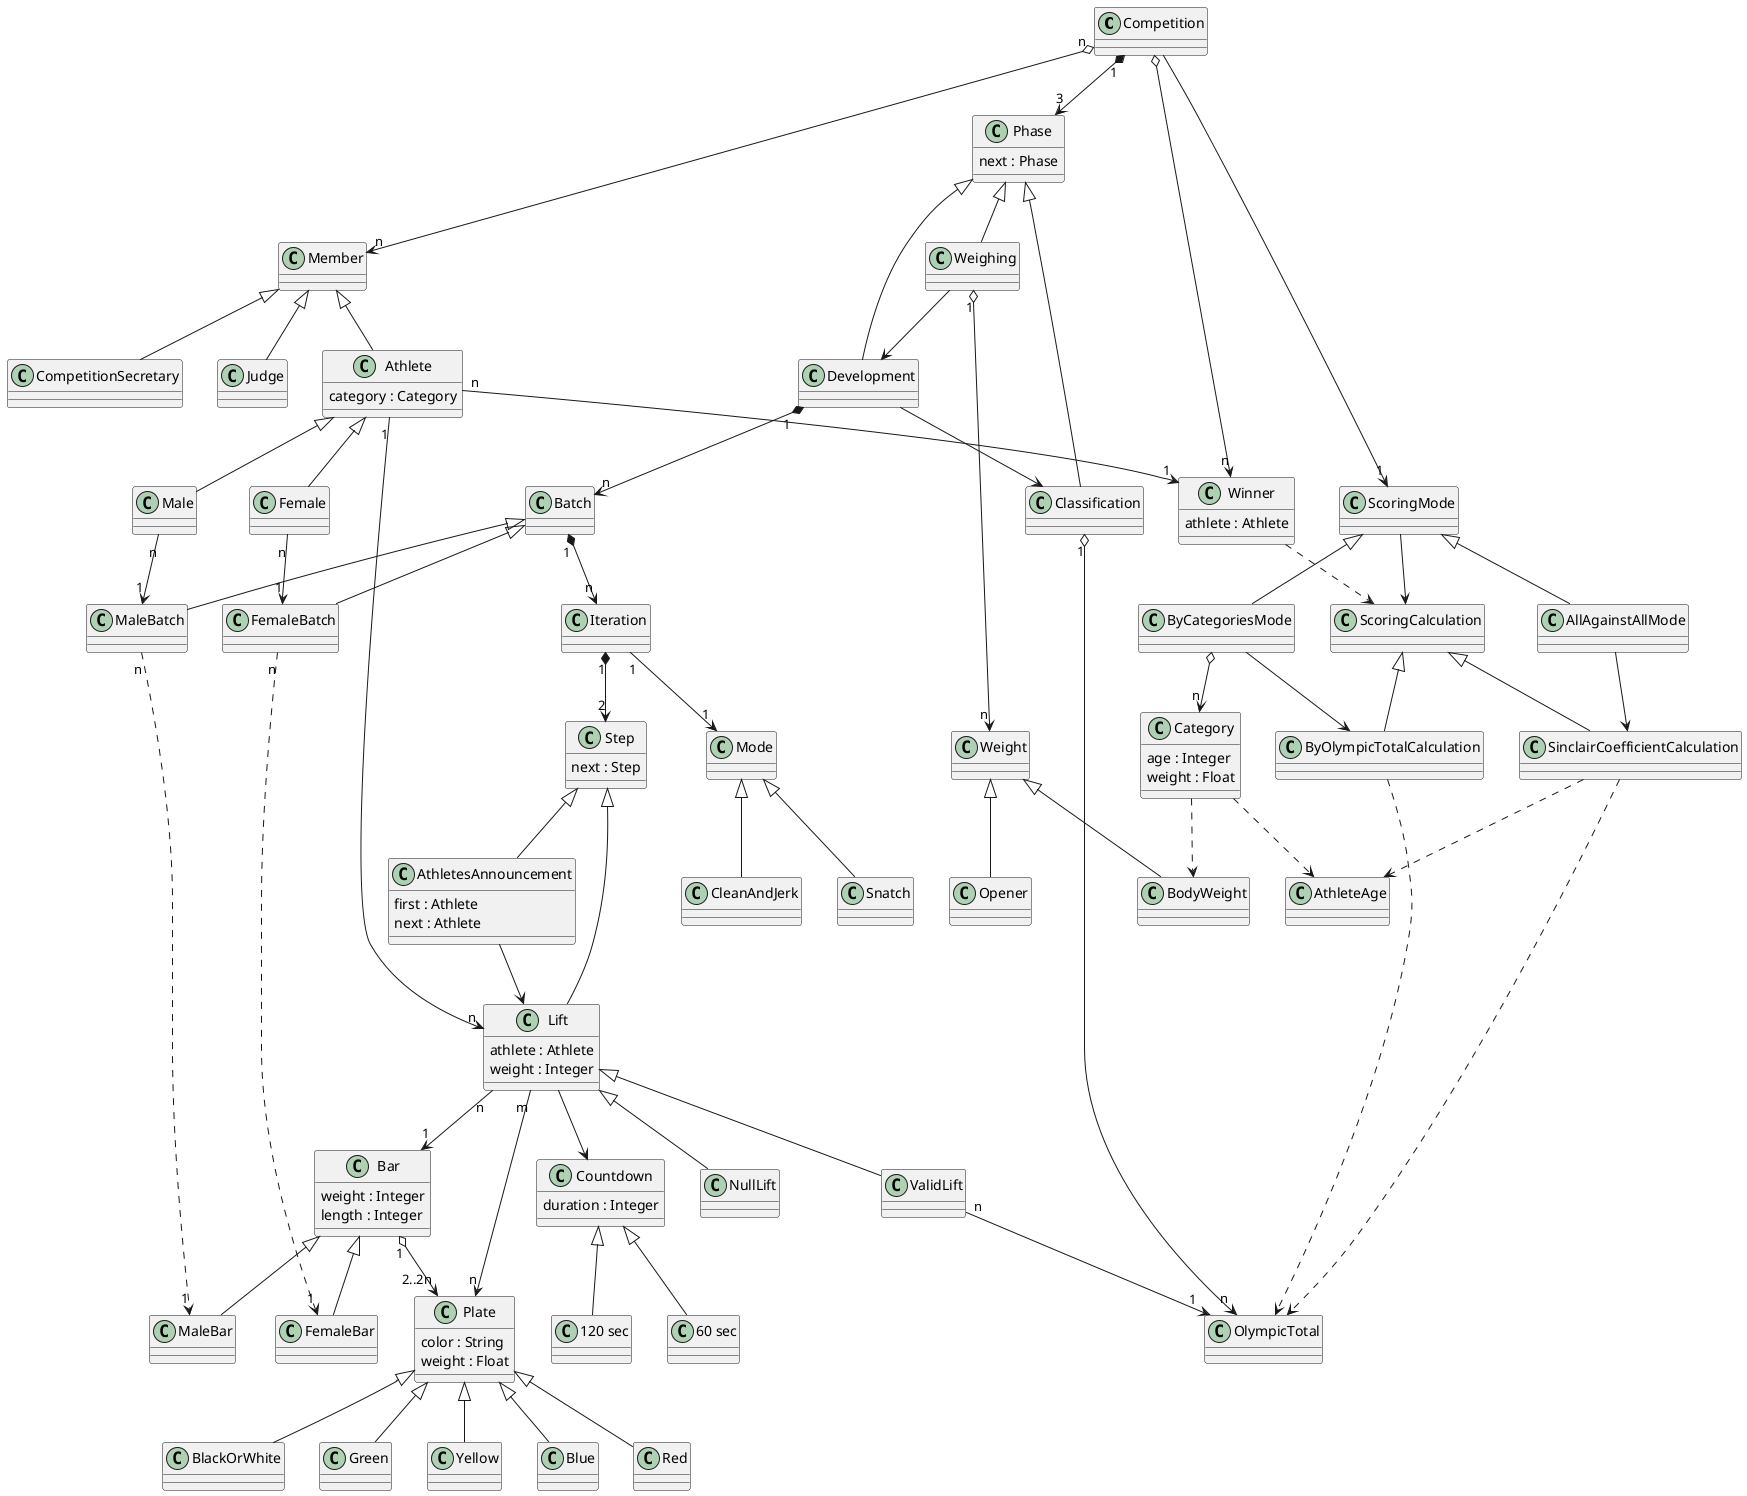 @startuml
class Competition
class Winner {
  athlete : Athlete
}

' Members

class Member
class Athlete {
  category : Category
}
class Male
class Female
class Judge
class CompetitionSecretary

' Competition phases

class Phase {
  next : Phase
}
class Weighing
class Development
class Classification

class Batch
class MaleBatch
class FemaleBatch
class Iteration

class Mode
class Snatch
class CleanAndJerk

class Step {
  next : Step
}
class AthletesAnnouncement {
  first : Athlete
  next : Athlete
}
class Lift {
  athlete : Athlete
  weight : Integer
}
class ValidLift
class NullLift

class Countdown {
  duration : Integer
}
class "60 sec" as SimpleCountdown
class "120 sec" as DoubleCountdown


' Bars and plates

class Bar {
  weight : Integer
  length : Integer
}
class MaleBar
class FemaleBar

class Plate {
  color : String
  weight : Float
}

class BlackOrWhite
class Green
class Yellow
class Blue
class Red

' Categories and parameters

class Category {
  age : Integer
  weight : Float
}

class AthleteAge

class Weight
class BodyWeight
class Opener
class OlympicTotal

' Scoring

class ScoringMode
class ByCategoriesMode
class AllAgainstAllMode

class ScoringCalculation
class ByOlympicTotalCalculation
class SinclairCoefficientCalculation

'''''

Competition "1" *--> "3" Phase
Competition "n" o--> "n" Member
Member <|-- Athlete
Athlete <|-- Male
Athlete <|-- Female
Athlete "1" --> "n" Lift
Member <|-- Judge
Member <|-- CompetitionSecretary
Phase <|-- Weighing
Phase <|-- Development
Phase <|-- Classification
Weighing --> Development
Development --> Classification
Classification "1" o--> "n" OlympicTotal
Weighing "1" o--> "n" Weight
Weight <|-- BodyWeight
Weight <|-- Opener
Development "1" *--> "n" Batch
Batch <|-- MaleBatch
Batch <|-- FemaleBatch
Male "n" --> "1" MaleBatch
Female "n" --> "1" FemaleBatch
Batch "1" *--> "n" Iteration
Iteration "1" *--> "2" Step
Step <|-- AthletesAnnouncement
Step <|-- Lift
Lift <|-- NullLift
Lift <|-- ValidLift
ValidLift "n" --> "1" OlympicTotal
Lift --> Countdown
Countdown <|-- SimpleCountdown
Countdown <|-- DoubleCountdown
AthletesAnnouncement --> Lift
Mode <|-- Snatch
Mode <|-- CleanAndJerk
Iteration "1" --> "1" Mode
Category ..> BodyWeight
Category ..> AthleteAge
Bar <|-- MaleBar
Bar <|-- FemaleBar
Bar "1" o--> "2..2n" Plate
MaleBatch "n" ..> "1" MaleBar
FemaleBatch "n" ..> "1" FemaleBar
Lift "n" --> "1" Bar
Lift "m" --> "n" Plate

Plate <|-- BlackOrWhite
Plate <|-- Green
Plate <|-- Yellow
Plate <|-- Blue
Plate <|-- Red

Competition --> "1" ScoringMode
ScoringMode <|-- ByCategoriesMode
ScoringMode <|-- AllAgainstAllMode

ScoringCalculation <|-- ByOlympicTotalCalculation
ScoringCalculation <|-- SinclairCoefficientCalculation

ByOlympicTotalCalculation ..> OlympicTotal
SinclairCoefficientCalculation ..> AthleteAge
SinclairCoefficientCalculation ..> OlympicTotal

ScoringMode --> ScoringCalculation
ByCategoriesMode --> ByOlympicTotalCalculation
AllAgainstAllMode --> SinclairCoefficientCalculation

ByCategoriesMode o--> "n" Category

Athlete "n" --> "1" Winner
Competition o--> "n" Winner
Winner ..> ScoringCalculation
@enduml
